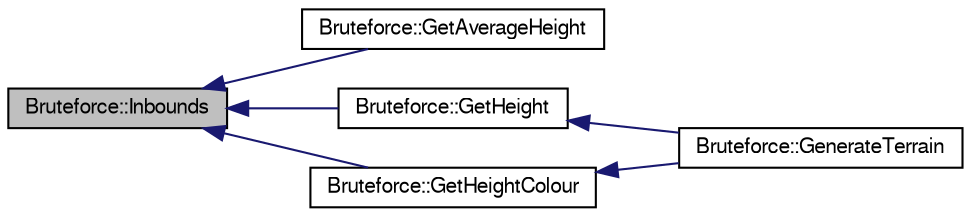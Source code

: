 digraph G
{
  bgcolor="transparent";
  edge [fontname="FreeSans",fontsize=10,labelfontname="FreeSans",labelfontsize=10];
  node [fontname="FreeSans",fontsize=10,shape=record];
  rankdir=LR;
  Node1 [label="Bruteforce::Inbounds",height=0.2,width=0.4,color="black", fillcolor="grey75", style="filled" fontcolor="black"];
  Node1 -> Node2 [dir=back,color="midnightblue",fontsize=10,style="solid"];
  Node2 [label="Bruteforce::GetAverageHeight",height=0.2,width=0.4,color="black",URL="$class_bruteforce.html#3919323bbf5e4dbcef81c4a929fb8254",tooltip="Gets the average height."];
  Node1 -> Node3 [dir=back,color="midnightblue",fontsize=10,style="solid"];
  Node3 [label="Bruteforce::GetHeight",height=0.2,width=0.4,color="black",URL="$class_bruteforce.html#6ffaafd89058fdd7a2bdc946aa5aa24b",tooltip="Gets the height of the terrain."];
  Node3 -> Node4 [dir=back,color="midnightblue",fontsize=10,style="solid"];
  Node4 [label="Bruteforce::GenerateTerrain",height=0.2,width=0.4,color="black",URL="$class_bruteforce.html#910463356742edd6703a19b46f4ed359",tooltip="Generates the terrain."];
  Node1 -> Node5 [dir=back,color="midnightblue",fontsize=10,style="solid"];
  Node5 [label="Bruteforce::GetHeightColour",height=0.2,width=0.4,color="black",URL="$class_bruteforce.html#05513f5064029203a0096d14147ad721",tooltip="Gets the colour at a specific height."];
  Node5 -> Node4 [dir=back,color="midnightblue",fontsize=10,style="solid"];
}
